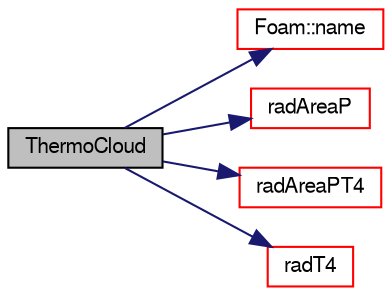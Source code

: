 digraph "ThermoCloud"
{
  bgcolor="transparent";
  edge [fontname="FreeSans",fontsize="10",labelfontname="FreeSans",labelfontsize="10"];
  node [fontname="FreeSans",fontsize="10",shape=record];
  rankdir="LR";
  Node1 [label="ThermoCloud",height=0.2,width=0.4,color="black", fillcolor="grey75", style="filled" fontcolor="black"];
  Node1 -> Node2 [color="midnightblue",fontsize="10",style="solid",fontname="FreeSans"];
  Node2 [label="Foam::name",height=0.2,width=0.4,color="red",URL="$a10237.html#adcb0df2bd4953cb6bb390272d8263c3a",tooltip="Return a string representation of a complex. "];
  Node1 -> Node3 [color="midnightblue",fontsize="10",style="solid",fontname="FreeSans"];
  Node3 [label="radAreaP",height=0.2,width=0.4,color="red",URL="$a02519.html#a14e7cc229b02306a176cb4fa576bd0f5",tooltip="Radiation sum of parcel projected areas [m2]. "];
  Node1 -> Node4 [color="midnightblue",fontsize="10",style="solid",fontname="FreeSans"];
  Node4 [label="radAreaPT4",height=0.2,width=0.4,color="red",URL="$a02519.html#a1f7cca7d1c8c58f98c119f9fe649f025",tooltip="Radiation sum of parcel projected area*temperature^4 [m2K4]. "];
  Node1 -> Node5 [color="midnightblue",fontsize="10",style="solid",fontname="FreeSans"];
  Node5 [label="radT4",height=0.2,width=0.4,color="red",URL="$a02519.html#a511bfa125f253f8f40348d9976015d0b",tooltip="Radiation sum of parcel temperature^4 [K4]. "];
}

